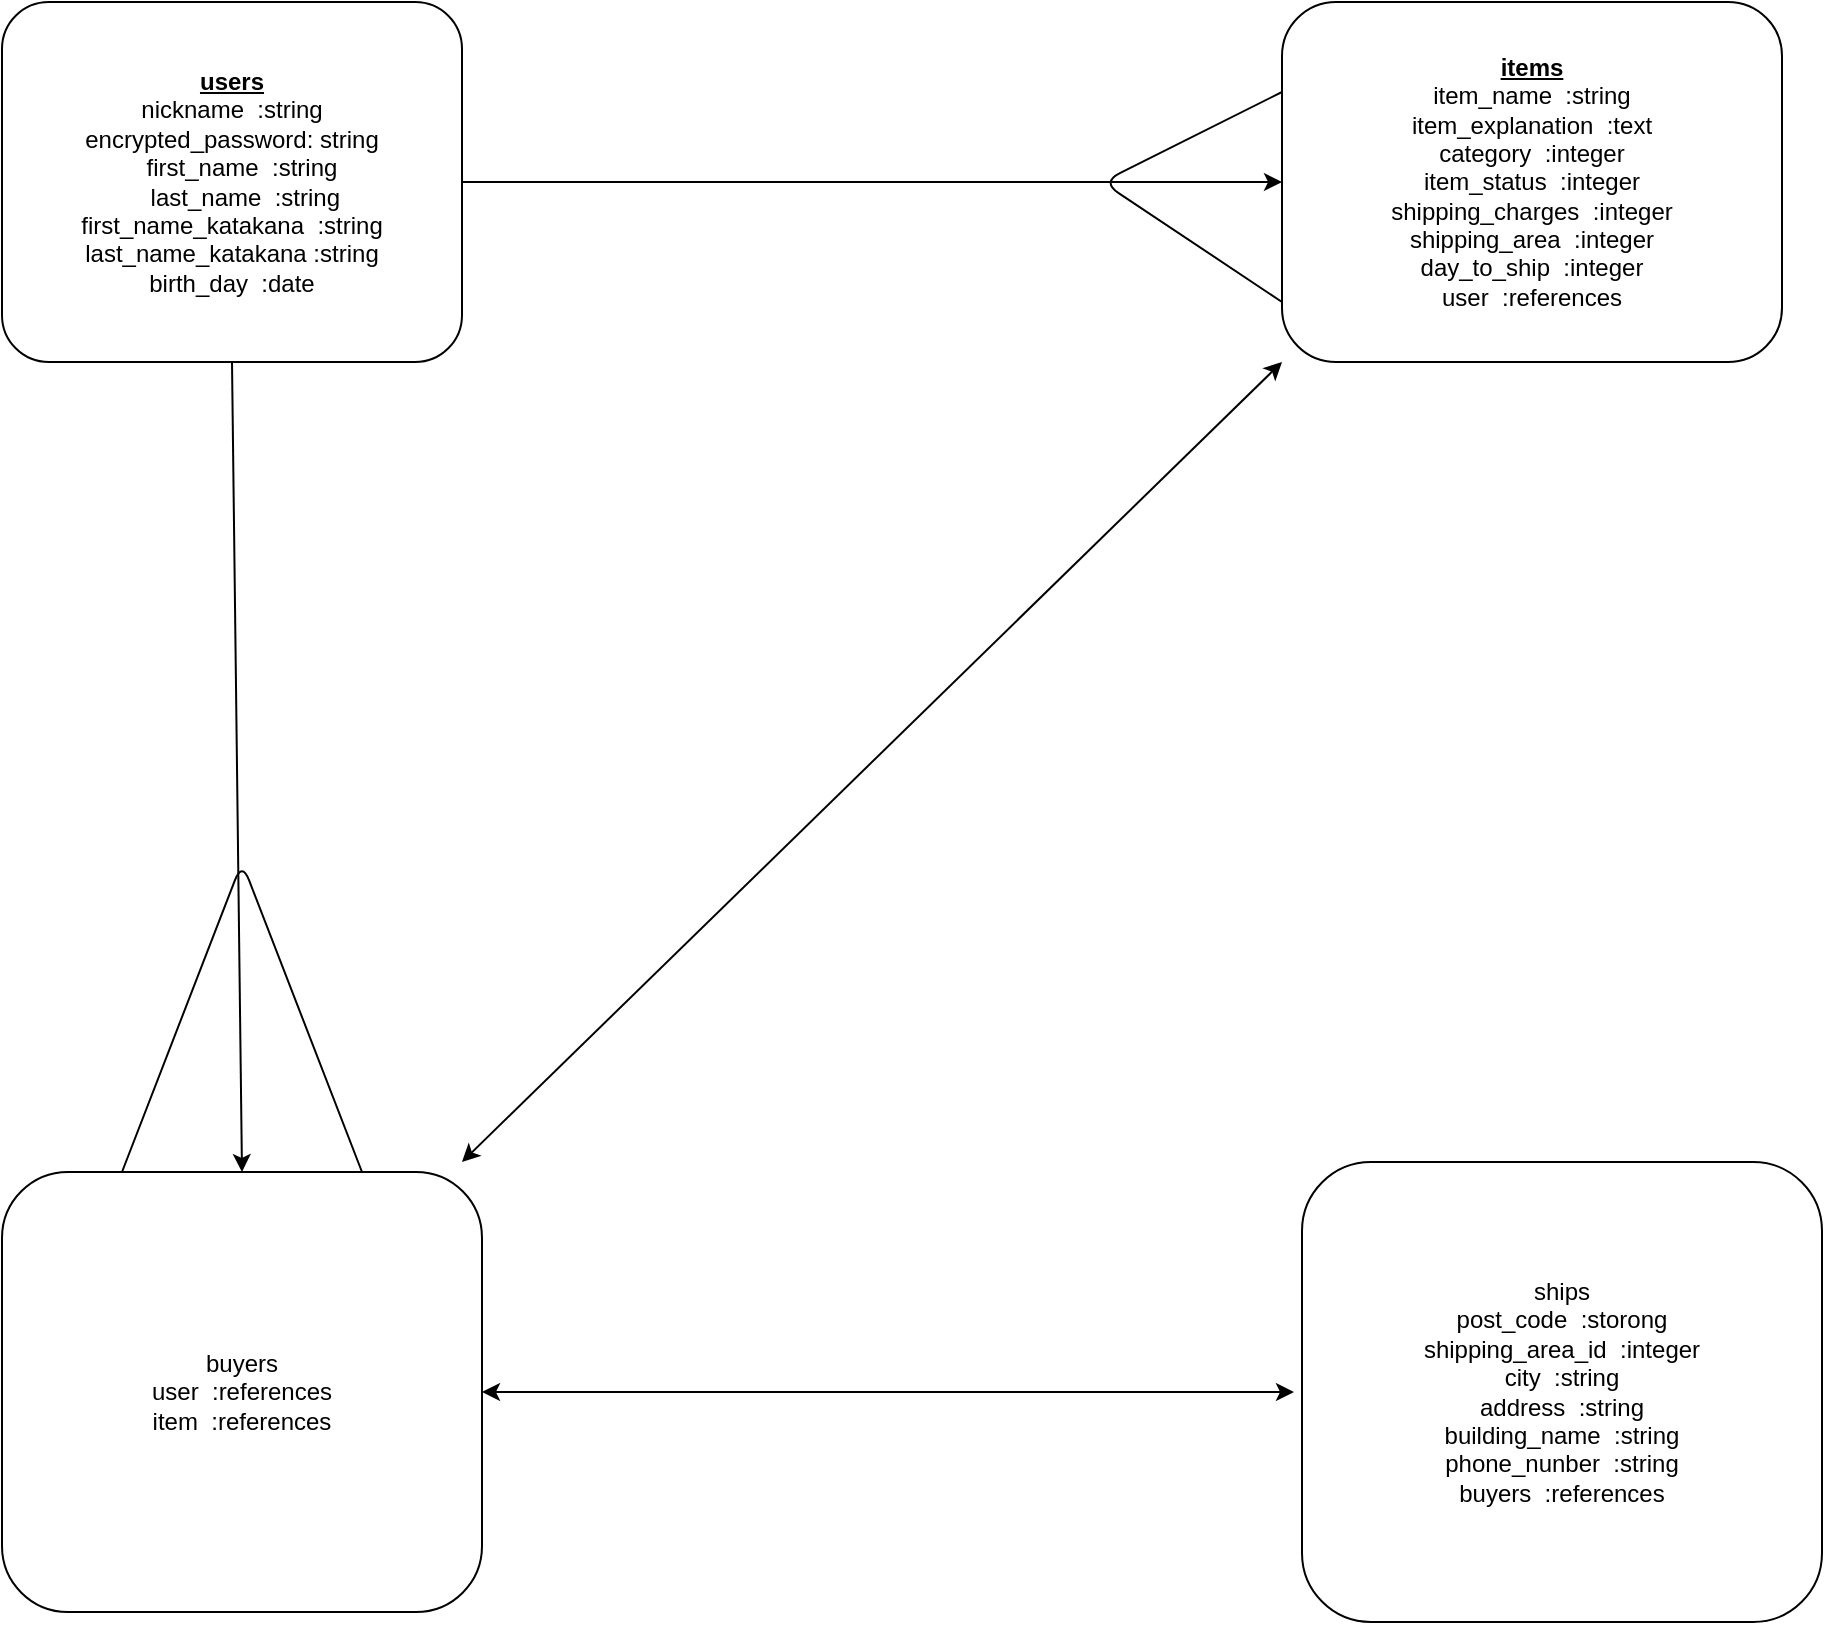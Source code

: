 <mxfile>
    <diagram id="adFN53XCbr29ZlMzP4Or" name="ページ1">
        <mxGraphModel dx="1237" dy="705" grid="1" gridSize="10" guides="1" tooltips="1" connect="1" arrows="1" fold="1" page="1" pageScale="1" pageWidth="827" pageHeight="1169" math="0" shadow="0">
            <root>
                <mxCell id="0"/>
                <mxCell id="1" parent="0"/>
                <mxCell id="33" style="edgeStyle=orthogonalEdgeStyle;rounded=1;orthogonalLoop=1;jettySize=auto;html=1;entryX=0;entryY=0.5;entryDx=0;entryDy=0;" parent="1" source="13" target="14" edge="1">
                    <mxGeometry relative="1" as="geometry"/>
                </mxCell>
                <mxCell id="13" value="&lt;u&gt;&lt;b&gt;users&lt;/b&gt;&lt;/u&gt;&lt;br&gt;nickname&amp;nbsp; :string&lt;br&gt;encrypted_password: string&lt;br&gt;&amp;nbsp; &amp;nbsp; first_name&amp;nbsp; :string&amp;nbsp;&lt;br&gt;&amp;nbsp; &amp;nbsp; last_name&amp;nbsp; :string&lt;br&gt;first_name_katakana&amp;nbsp; :string&lt;br&gt;last_name_katakana :string&lt;br&gt;birth_day&amp;nbsp; :date&lt;br&gt;" style="whiteSpace=wrap;html=1;rounded=1;arcSize=13;" parent="1" vertex="1">
                    <mxGeometry x="50" y="50" width="230" height="180" as="geometry"/>
                </mxCell>
                <mxCell id="14" value="&lt;b&gt;&lt;u&gt;items&lt;/u&gt;&lt;/b&gt;&lt;br&gt;item_name&amp;nbsp; :string&lt;br&gt;item_explanation&amp;nbsp; :text&lt;br&gt;category&amp;nbsp; :integer&lt;br&gt;item_status&amp;nbsp; :integer&lt;br&gt;shipping_charges&amp;nbsp; :integer&lt;br&gt;shipping_area&amp;nbsp; :integer&lt;br&gt;day_to_ship&amp;nbsp; :integer&lt;br&gt;user&amp;nbsp; :references" style="whiteSpace=wrap;html=1;rounded=1;" parent="1" vertex="1">
                    <mxGeometry x="690" y="50" width="250" height="180" as="geometry"/>
                </mxCell>
                <mxCell id="15" value="buyers&lt;br&gt;user&amp;nbsp; :references&lt;br&gt;item&amp;nbsp; :references" style="whiteSpace=wrap;html=1;rounded=1;" parent="1" vertex="1">
                    <mxGeometry x="50" y="635" width="240" height="220" as="geometry"/>
                </mxCell>
                <mxCell id="16" value="ships&lt;br&gt;post_code&amp;nbsp; :storong&lt;br&gt;shipping_area_id&amp;nbsp; :integer&lt;br&gt;city&amp;nbsp; :string&lt;br&gt;address&amp;nbsp; :string&lt;br&gt;building_name&amp;nbsp; :string&lt;br&gt;phone_nunber&amp;nbsp; :string&lt;br&gt;buyers&amp;nbsp; :references" style="whiteSpace=wrap;html=1;rounded=1;" parent="1" vertex="1">
                    <mxGeometry x="700" y="630" width="260" height="230" as="geometry"/>
                </mxCell>
                <mxCell id="34" value="" style="endArrow=none;html=1;entryX=0;entryY=0.25;entryDx=0;entryDy=0;" parent="1" target="14" edge="1">
                    <mxGeometry width="50" height="50" relative="1" as="geometry">
                        <mxPoint x="690" y="200" as="sourcePoint"/>
                        <mxPoint x="590" y="300" as="targetPoint"/>
                        <Array as="points">
                            <mxPoint x="600" y="140"/>
                        </Array>
                    </mxGeometry>
                </mxCell>
                <mxCell id="43" value="" style="endArrow=classic;html=1;entryX=0.5;entryY=0;entryDx=0;entryDy=0;exitX=0.5;exitY=1;exitDx=0;exitDy=0;" parent="1" source="13" target="15" edge="1">
                    <mxGeometry width="50" height="50" relative="1" as="geometry">
                        <mxPoint x="540" y="350" as="sourcePoint"/>
                        <mxPoint x="590" y="300" as="targetPoint"/>
                        <Array as="points"/>
                    </mxGeometry>
                </mxCell>
                <mxCell id="44" value="" style="endArrow=none;html=1;exitX=0.25;exitY=0;exitDx=0;exitDy=0;entryX=0.75;entryY=0;entryDx=0;entryDy=0;" parent="1" source="15" target="15" edge="1">
                    <mxGeometry width="50" height="50" relative="1" as="geometry">
                        <mxPoint x="540" y="350" as="sourcePoint"/>
                        <mxPoint x="590" y="300" as="targetPoint"/>
                        <Array as="points">
                            <mxPoint x="170" y="480"/>
                        </Array>
                    </mxGeometry>
                </mxCell>
                <mxCell id="48" value="" style="endArrow=classic;startArrow=classic;html=1;exitX=1;exitY=0.5;exitDx=0;exitDy=0;" edge="1" parent="1" source="15">
                    <mxGeometry width="50" height="50" relative="1" as="geometry">
                        <mxPoint x="320" y="520" as="sourcePoint"/>
                        <mxPoint x="696" y="745" as="targetPoint"/>
                        <Array as="points"/>
                    </mxGeometry>
                </mxCell>
                <mxCell id="49" value="" style="endArrow=classic;startArrow=classic;html=1;entryX=0;entryY=1;entryDx=0;entryDy=0;" edge="1" parent="1" target="14">
                    <mxGeometry width="50" height="50" relative="1" as="geometry">
                        <mxPoint x="280" y="630" as="sourcePoint"/>
                        <mxPoint x="500" y="460" as="targetPoint"/>
                    </mxGeometry>
                </mxCell>
            </root>
        </mxGraphModel>
    </diagram>
</mxfile>